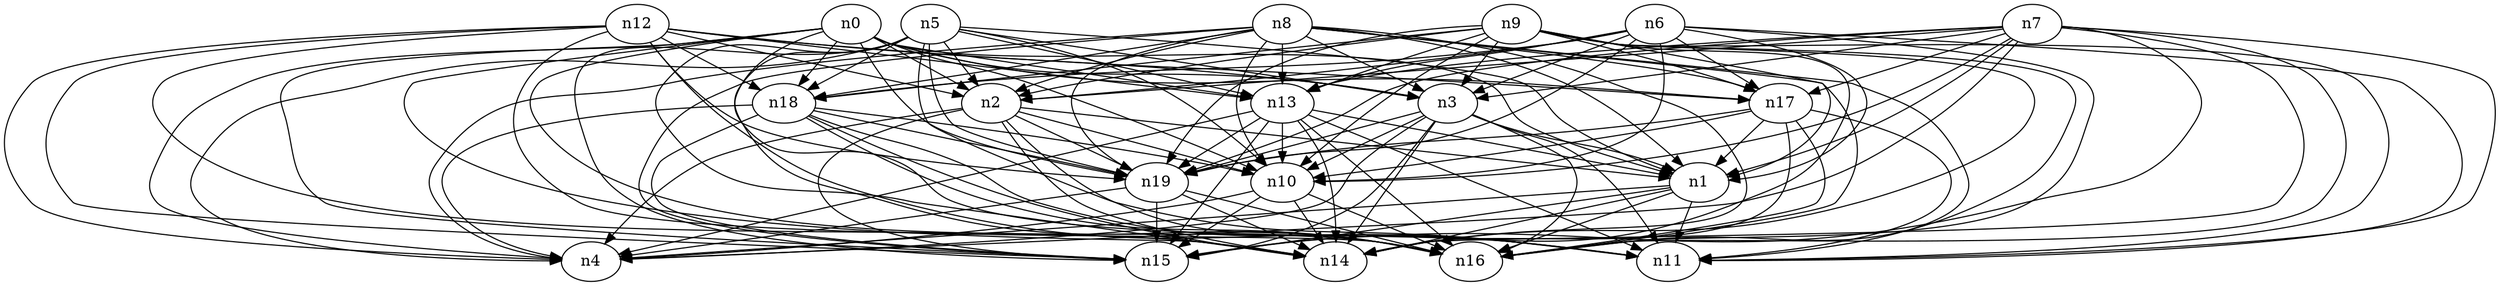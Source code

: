 digraph "" {
	n0 -> n1;
	n0 -> n2;
	n0 -> n3;
	n0 -> n4;
	n0 -> n10;
	n0 -> n11;
	n0 -> n13;
	n0 -> n14;
	n0 -> n15;
	n0 -> n16;
	n0 -> n17;
	n0 -> n18;
	n0 -> n19;
	n1 -> n4;
	n1 -> n11;
	n1 -> n14;
	n1 -> n15;
	n1 -> n16;
	n2 -> n1;
	n2 -> n4;
	n2 -> n10;
	n2 -> n14;
	n2 -> n15;
	n2 -> n16;
	n2 -> n19;
	n3 -> n1;
	n3 -> n4;
	n3 -> n10;
	n3 -> n11;
	n3 -> n14;
	n3 -> n15;
	n3 -> n16;
	n3 -> n19;
	n5 -> n1;
	n5 -> n2;
	n5 -> n3;
	n5 -> n4;
	n5 -> n10;
	n5 -> n11;
	n5 -> n13;
	n5 -> n14;
	n5 -> n15;
	n5 -> n16;
	n5 -> n18;
	n5 -> n19;
	n6 -> n1;
	n6 -> n2;
	n6 -> n3;
	n6 -> n10;
	n6 -> n11;
	n6 -> n13;
	n6 -> n16;
	n6 -> n17;
	n6 -> n18;
	n6 -> n19;
	n7 -> n1;
	n7 -> n2;
	n7 -> n3;
	n7 -> n4;
	n7 -> n10;
	n7 -> n11;
	n7 -> n13;
	n7 -> n14;
	n7 -> n15;
	n7 -> n16;
	n7 -> n17;
	n7 -> n19;
	n8 -> n1;
	n8 -> n2;
	n8 -> n3;
	n8 -> n4;
	n8 -> n10;
	n8 -> n11;
	n8 -> n13;
	n8 -> n14;
	n8 -> n15;
	n8 -> n16;
	n8 -> n17;
	n8 -> n18;
	n8 -> n19;
	n9 -> n1;
	n9 -> n2;
	n9 -> n3;
	n9 -> n10;
	n9 -> n11;
	n9 -> n13;
	n9 -> n14;
	n9 -> n15;
	n9 -> n16;
	n9 -> n17;
	n9 -> n18;
	n9 -> n19;
	n10 -> n4;
	n10 -> n14;
	n10 -> n15;
	n10 -> n16;
	n12 -> n2;
	n12 -> n3;
	n12 -> n4;
	n12 -> n11;
	n12 -> n13;
	n12 -> n14;
	n12 -> n15;
	n12 -> n16;
	n12 -> n17;
	n12 -> n18;
	n12 -> n19;
	n13 -> n1;
	n13 -> n4;
	n13 -> n10;
	n13 -> n11;
	n13 -> n14;
	n13 -> n15;
	n13 -> n16;
	n13 -> n19;
	n17 -> n1;
	n17 -> n10;
	n17 -> n11;
	n17 -> n14;
	n17 -> n16;
	n17 -> n19;
	n18 -> n4;
	n18 -> n10;
	n18 -> n11;
	n18 -> n14;
	n18 -> n15;
	n18 -> n16;
	n18 -> n19;
	n19 -> n4;
	n19 -> n14;
	n19 -> n15;
	n19 -> n16;
}
